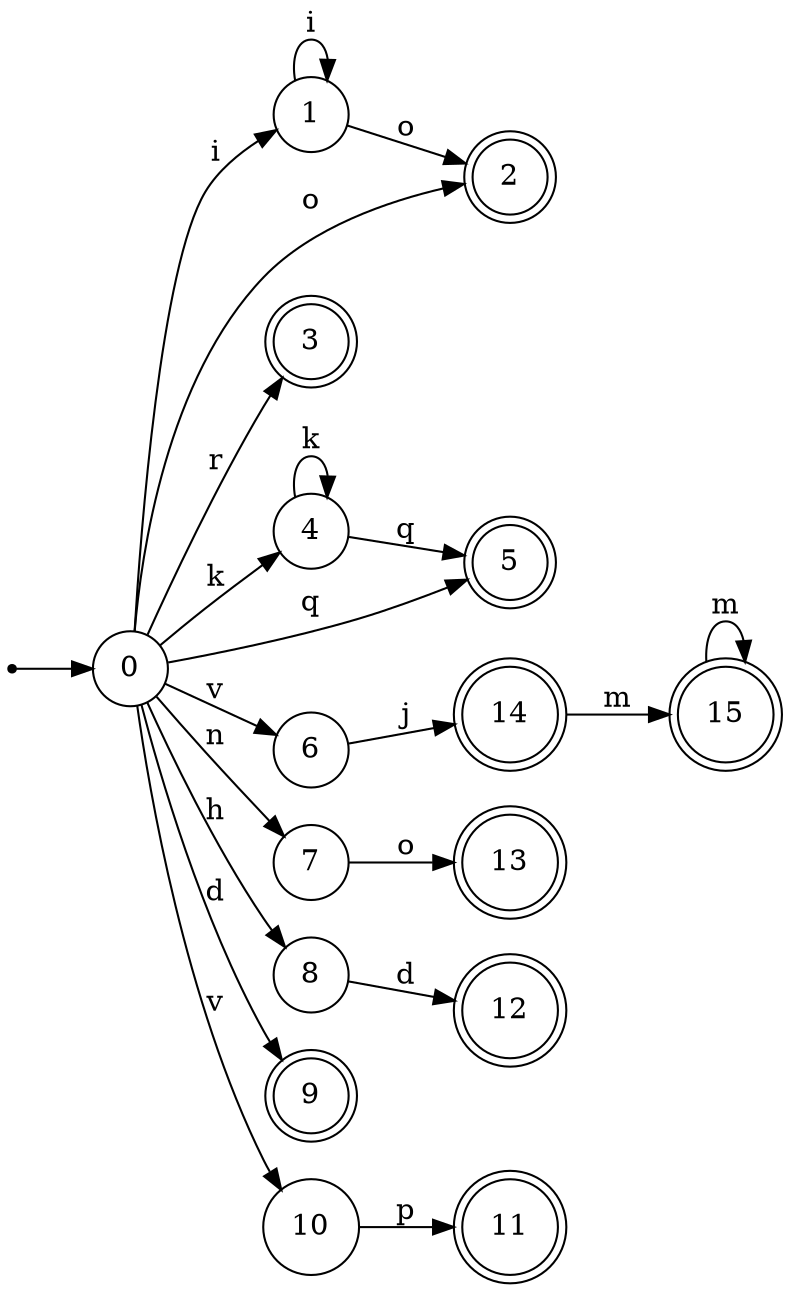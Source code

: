 digraph finite_state_machine {
rankdir=LR;
size="20,20";
node [shape = point]; "dummy0"
node [shape = circle]; "0";
"dummy0" -> "0";
node [shape = circle]; "1";
node [shape = doublecircle]; "2";node [shape = doublecircle]; "3";node [shape = circle]; "4";
node [shape = doublecircle]; "5";node [shape = circle]; "6";
node [shape = circle]; "7";
node [shape = circle]; "8";
node [shape = doublecircle]; "9";node [shape = circle]; "10";
node [shape = doublecircle]; "11";node [shape = doublecircle]; "12";node [shape = doublecircle]; "13";node [shape = doublecircle]; "14";node [shape = doublecircle]; "15";"0" -> "1" [label = "i"];
 "0" -> "2" [label = "o"];
 "0" -> "3" [label = "r"];
 "0" -> "4" [label = "k"];
 "0" -> "5" [label = "q"];
 "0" -> "10" [label = "v"];
 "0" -> "6" [label = "v"];
 "0" -> "7" [label = "n"];
 "0" -> "8" [label = "h"];
 "0" -> "9" [label = "d"];
 "10" -> "11" [label = "p"];
 "8" -> "12" [label = "d"];
 "7" -> "13" [label = "o"];
 "6" -> "14" [label = "j"];
 "14" -> "15" [label = "m"];
 "15" -> "15" [label = "m"];
 "4" -> "4" [label = "k"];
 "4" -> "5" [label = "q"];
 "1" -> "1" [label = "i"];
 "1" -> "2" [label = "o"];
 }
